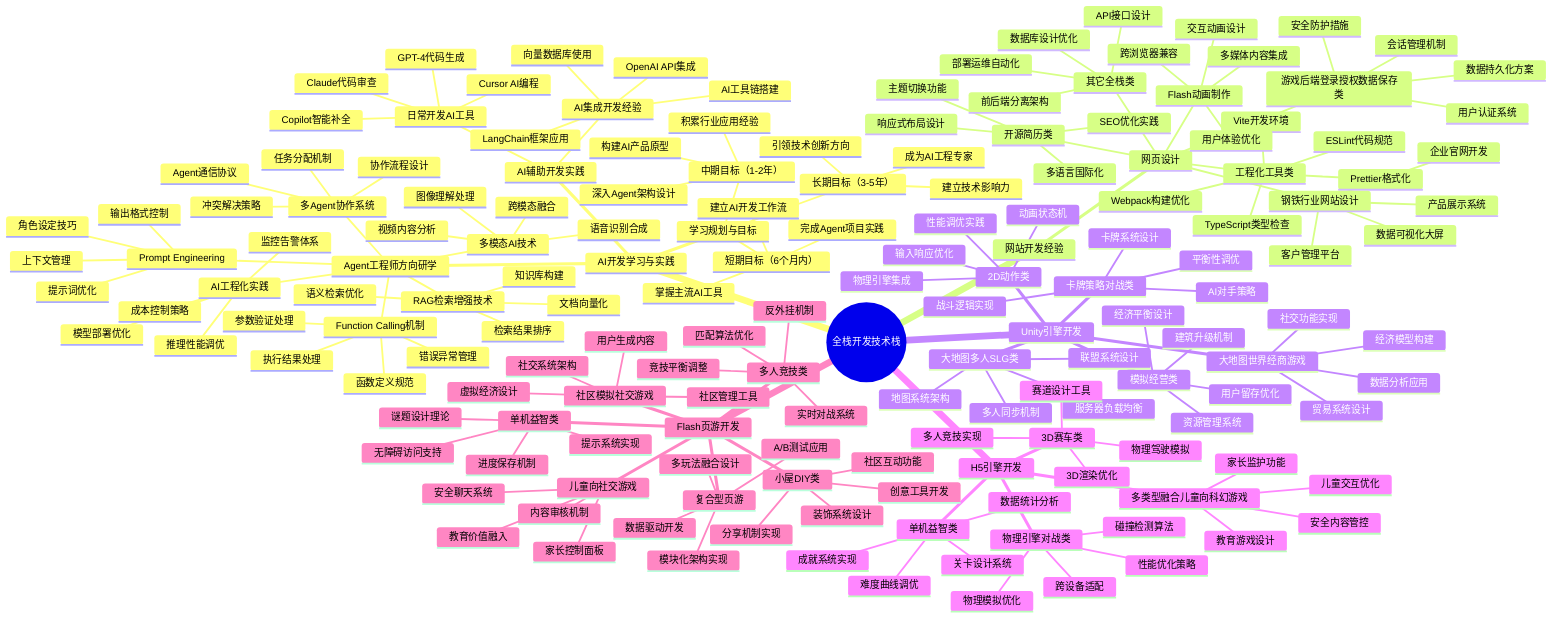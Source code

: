 mindmap
  root((全栈开发技术栈))
    AI开发学习与实践
      AI辅助开发实践
        日常开发AI工具
          GPT-4代码生成
          Claude代码审查
          Copilot智能补全
          Cursor AI编程
        AI集成开发经验
          OpenAI API集成
          LangChain框架应用
          向量数据库使用
          AI工具链搭建
      Agent工程师方向研学
        多Agent协作系统
          Agent通信协议
          任务分配机制
          协作流程设计
          冲突解决策略
        RAG检索增强技术
          文档向量化
          语义检索优化
          知识库构建
          检索结果排序
        Function Calling机制
          函数定义规范
          参数验证处理
          执行结果处理
          错误异常管理
        Prompt Engineering
          提示词优化
          上下文管理
          角色设定技巧
          输出格式控制
        AI工程化实践
          模型部署优化
          推理性能调优
          成本控制策略
          监控告警体系
        多模态AI技术
          图像理解处理
          语音识别合成
          视频内容分析
          跨模态融合
      学习规划与目标
        短期目标（6个月内）
          掌握主流AI工具
          完成Agent项目实践
          建立AI开发工作流
        中期目标（1-2年）
          深入Agent架构设计
          构建AI产品原型
          积累行业应用经验
        长期目标（3-5年）
          成为AI工程专家
          引领技术创新方向
          建立技术影响力
    网站开发经验
      网页设计
        工程化工具类
          Webpack构建优化
          Vite开发环境
          ESLint代码规范
          Prettier格式化
          TypeScript类型检查
        钢铁行业网站设计
          企业官网开发
          产品展示系统
          客户管理平台
          数据可视化大屏
        Flash动画制作
          交互动画设计
          多媒体内容集成
          用户体验优化
          跨浏览器兼容
        开源简历类
          响应式布局设计
          主题切换功能
          多语言国际化
          SEO优化实践
        游戏后端登录授权数据保存类
          用户认证系统
          会话管理机制
          数据持久化方案
          安全防护措施
        其它全栈类
          前后端分离架构
          API接口设计
          数据库设计优化
          部署运维自动化
    Unity引擎开发
      卡牌策略对战类
        卡牌系统设计
        战斗逻辑实现
        AI对手策略
        平衡性调优
      模拟经营类
        资源管理系统
        建筑升级机制
        经济平衡设计
        用户留存优化
      大地图多人SLG类
        地图系统架构
        多人同步机制
        联盟系统设计
        服务器负载均衡
      2D动作类
        物理引擎集成
        动画状态机
        输入响应优化
        性能调优实践
      大地图世界经商游戏
        贸易系统设计
        经济模型构建
        社交功能实现
        数据分析应用
    H5引擎开发
      多类型融合儿童向科幻游戏
        教育游戏设计
        儿童交互优化
        安全内容管控
        家长监护功能
      物理引擎对战类
        物理模拟优化
        碰撞检测算法
        性能优化策略
        跨设备适配
      3D赛车类
        3D渲染优化
        物理驾驶模拟
        赛道设计工具
        多人竞技实现
      单机益智类
        关卡设计系统
        难度曲线调优
        成就系统实现
        数据统计分析
    Flash页游开发
      社区模拟社交游戏
        社交系统架构
        虚拟经济设计
        用户生成内容
        社区管理工具
      儿童向社交游戏
        安全聊天系统
        内容审核机制
        家长控制面板
        教育价值融入
      多人竞技类
        实时对战系统
        匹配算法优化
        反外挂机制
        竞技平衡调整
      复合型页游
        多玩法融合设计
        模块化架构实现
        数据驱动开发
        A/B测试应用
      小屋DIY类
        装饰系统设计
        创意工具开发
        分享机制实现
        社区互动功能
      单机益智类
        谜题设计理论
        提示系统实现
        进度保存机制
        无障碍访问支持